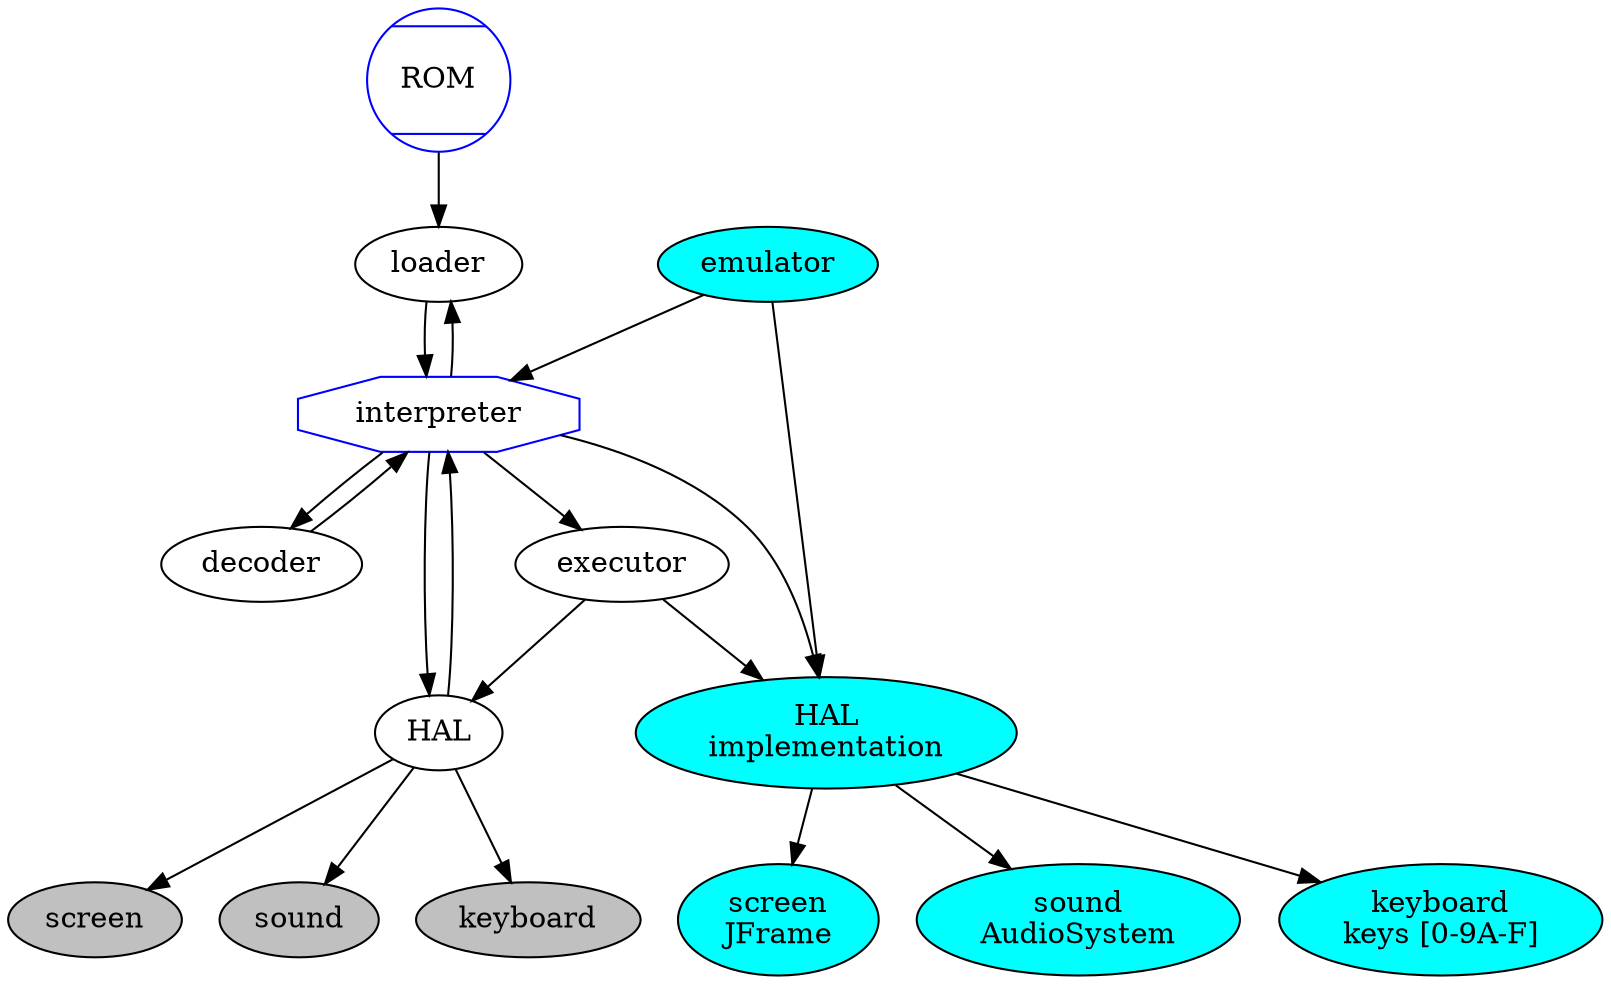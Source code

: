 digraph dataflow {
    ROM -> loader
    loader -> interpreter
    interpreter -> loader
    interpreter -> decoder
    decoder -> interpreter
    interpreter -> executor
    executor -> HAL
    interpreter -> HAL
    HAL -> interpreter

    subgraph hardware {
        node [style=filled, fillcolor="grey"]
        screen
        sound
        keyboard
    }

    HAL -> screen
    HAL -> sound
    HAL -> keyboard

    ROM [shape=Mcircle, color="blue"];
    interpreter [shape=octagon, color="blue"]

    subgraph emulator {
        node [style=filled, fillcolor="cyan"]

        emuHal [label="HAL\nimplementation"]
        emuScreen [label="screen\nJFrame"]
        emuSound [label="sound\nAudioSystem"]
        emuKeyboard [label="keyboard\nkeys [0-9A-F]"]

        emuHal -> emuScreen
        emuHal -> emuSound
        emuHal -> emuKeyboard
        emulator -> emuHal
        emulator -> interpreter
        executor -> emuHal
        interpreter -> emuHal
    }

    subgraph subs {
        rank="same"
        HAL
        emuHal
    }
}